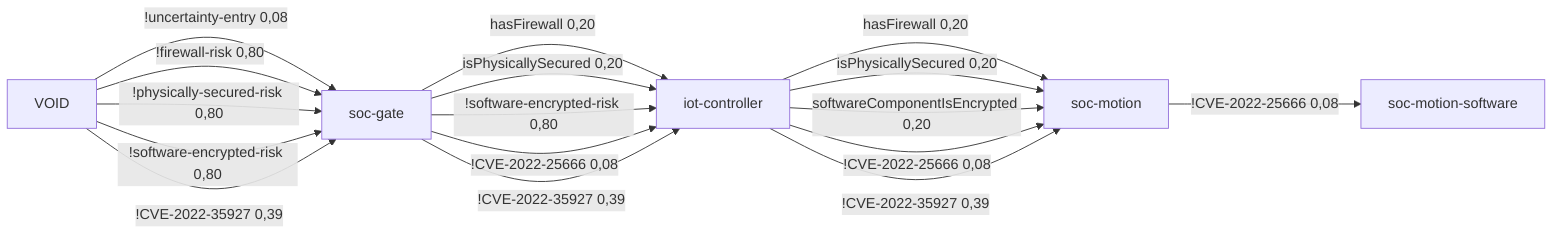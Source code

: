 %% AttributeChange [4mqualcom/apq8096[0m to [4m2.1[0m for node [4msoc-motion[0m
%%  VOID -[1,00]->  soc-gate -[0,93]->  iot-controller -[0,71]->  soc-motion -[0,08]-> soc-motion-software 2,63 0,05
flowchart LR
	iot-controller[iot-controller]
	soc-motion[soc-motion]
	soc-motion-software[soc-motion-software]
	soc-gate[soc-gate]
	VOID[VOID]
	iot-controller -->|hasFirewall 0,20| soc-motion
	iot-controller -->|isPhysicallySecured 0,20| soc-motion
	iot-controller -->|softwareComponentIsEncrypted 0,20| soc-motion
	iot-controller -->|!CVE-2022-25666 0,08| soc-motion
	iot-controller -->|!CVE-2022-35927 0,39| soc-motion
	soc-motion -->|!CVE-2022-25666 0,08| soc-motion-software
	soc-gate -->|hasFirewall 0,20| iot-controller
	soc-gate -->|isPhysicallySecured 0,20| iot-controller
	soc-gate -->|!software-encrypted-risk 0,80| iot-controller
	soc-gate -->|!CVE-2022-25666 0,08| iot-controller
	soc-gate -->|!CVE-2022-35927 0,39| iot-controller
	VOID -->|!uncertainty-entry 0,08| soc-gate
	VOID -->|!firewall-risk 0,80| soc-gate
	VOID -->|!physically-secured-risk 0,80| soc-gate
	VOID -->|!software-encrypted-risk 0,80| soc-gate
	VOID -->|!CVE-2022-35927 0,39| soc-gate